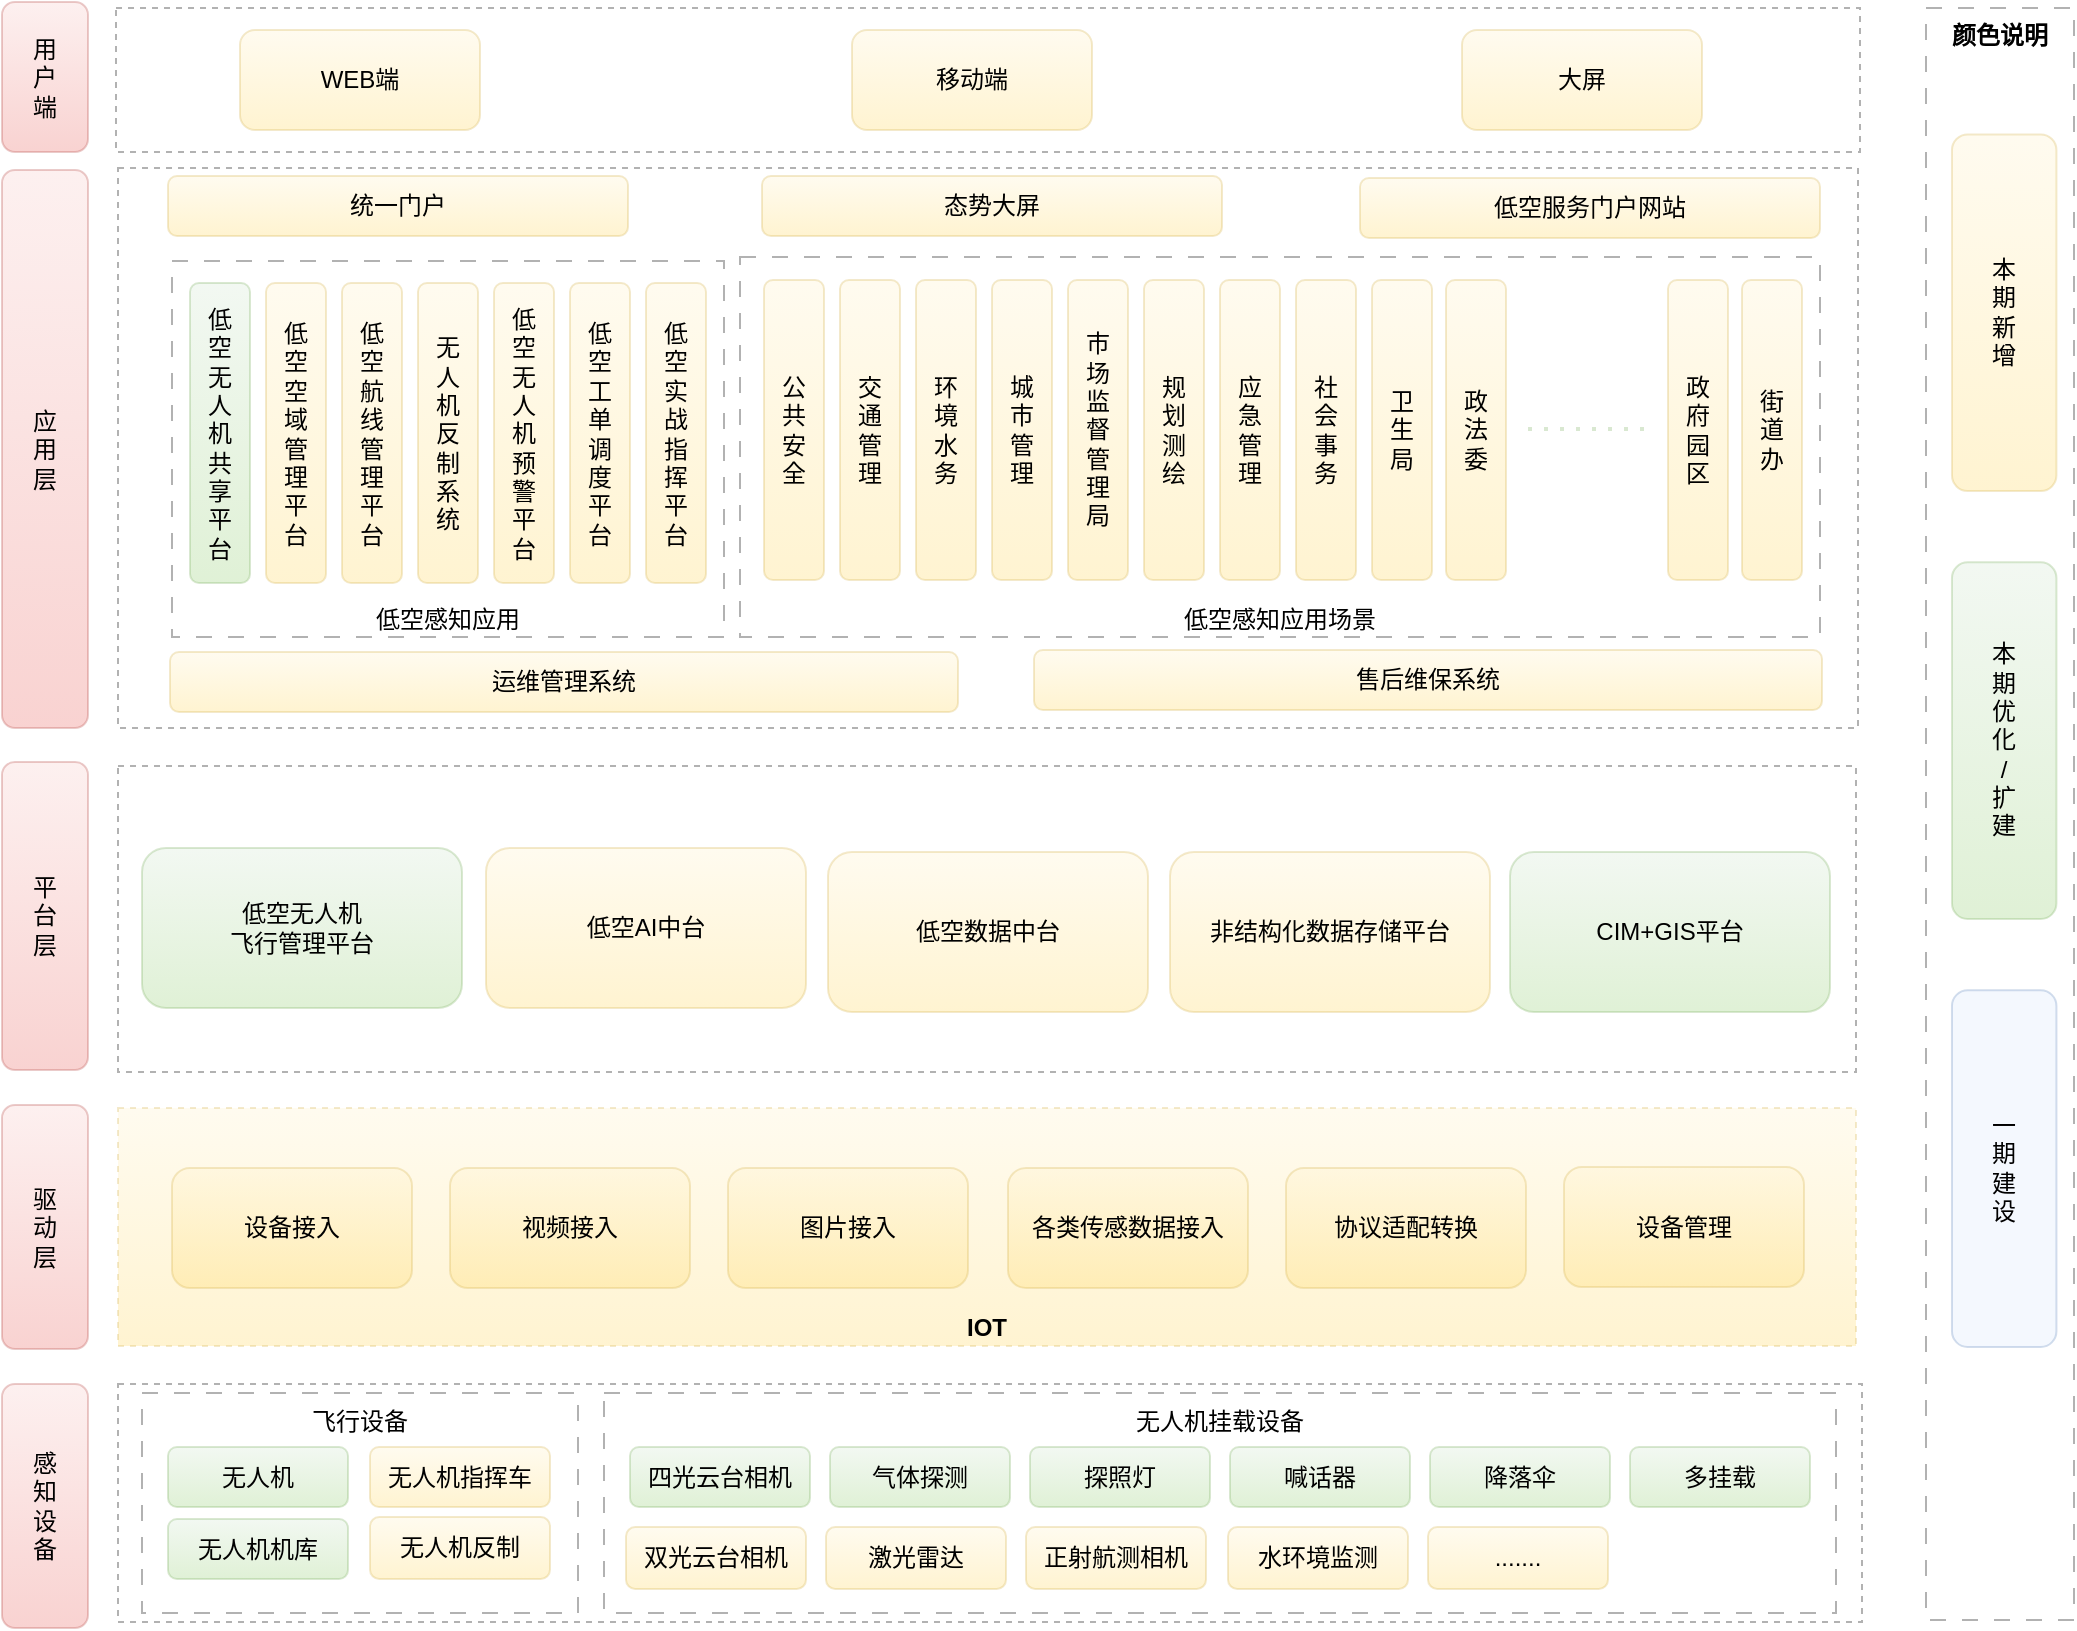 <mxfile version="21.5.0" type="github" pages="2">
  <diagram name="对内" id="qgnPjLoxKlH5nG3LD3r0">
    <mxGraphModel dx="1434" dy="1188" grid="0" gridSize="10" guides="1" tooltips="1" connect="1" arrows="1" fold="1" page="0" pageScale="1" pageWidth="1169" pageHeight="827" math="0" shadow="0">
      <root>
        <mxCell id="0" />
        <mxCell id="1" parent="0" />
        <mxCell id="6TijYfAXvn3jRtj2vqhA-1" value="" style="rounded=0;whiteSpace=wrap;html=1;verticalAlign=middle;opacity=30;glass=0;dashed=1;" parent="1" vertex="1">
          <mxGeometry x="255" y="149" width="869" height="153" as="geometry" />
        </mxCell>
        <mxCell id="6TijYfAXvn3jRtj2vqhA-2" value="感&lt;br&gt;知&lt;br&gt;设&lt;br&gt;备" style="rounded=1;whiteSpace=wrap;html=1;opacity=30;fillColor=#f8cecc;gradientColor=#ea6b66;strokeColor=#b85450;" parent="1" vertex="1">
          <mxGeometry x="197" y="458" width="43" height="122" as="geometry" />
        </mxCell>
        <mxCell id="6TijYfAXvn3jRtj2vqhA-3" value="" style="rounded=0;whiteSpace=wrap;html=1;glass=0;opacity=30;dashed=1;" parent="1" vertex="1">
          <mxGeometry x="255" y="458" width="872" height="119" as="geometry" />
        </mxCell>
        <mxCell id="6TijYfAXvn3jRtj2vqhA-4" value="驱&lt;br&gt;动&lt;br&gt;层" style="rounded=1;whiteSpace=wrap;html=1;opacity=30;fillColor=#f8cecc;gradientColor=#ea6b66;strokeColor=#b85450;" parent="1" vertex="1">
          <mxGeometry x="197" y="318.5" width="43" height="122" as="geometry" />
        </mxCell>
        <mxCell id="6TijYfAXvn3jRtj2vqhA-7" value="&lt;b&gt;IOT&lt;/b&gt;" style="rounded=0;whiteSpace=wrap;html=1;verticalAlign=bottom;opacity=30;glass=0;dashed=1;fillColor=#fff2cc;strokeColor=#d6b656;gradientColor=#ffd966;" parent="1" vertex="1">
          <mxGeometry x="255" y="320" width="869" height="119" as="geometry" />
        </mxCell>
        <mxCell id="6TijYfAXvn3jRtj2vqhA-8" value="平&lt;br&gt;台&lt;br&gt;层" style="rounded=1;whiteSpace=wrap;html=1;opacity=30;fillColor=#f8cecc;gradientColor=#ea6b66;strokeColor=#b85450;" parent="1" vertex="1">
          <mxGeometry x="197" y="147" width="43" height="154" as="geometry" />
        </mxCell>
        <mxCell id="6TijYfAXvn3jRtj2vqhA-9" value="设备接入" style="rounded=1;whiteSpace=wrap;html=1;opacity=30;fillColor=#fff2cc;gradientColor=#ffd966;strokeColor=#d6b656;" parent="1" vertex="1">
          <mxGeometry x="282" y="350" width="120" height="60" as="geometry" />
        </mxCell>
        <mxCell id="6TijYfAXvn3jRtj2vqhA-10" value="协议适配转换" style="rounded=1;whiteSpace=wrap;html=1;opacity=30;fillColor=#fff2cc;gradientColor=#ffd966;strokeColor=#d6b656;" parent="1" vertex="1">
          <mxGeometry x="839" y="350" width="120" height="60" as="geometry" />
        </mxCell>
        <mxCell id="6TijYfAXvn3jRtj2vqhA-11" value="视频接入" style="rounded=1;whiteSpace=wrap;html=1;opacity=30;fillColor=#fff2cc;gradientColor=#ffd966;strokeColor=#d6b656;" parent="1" vertex="1">
          <mxGeometry x="421" y="350" width="120" height="60" as="geometry" />
        </mxCell>
        <mxCell id="6TijYfAXvn3jRtj2vqhA-12" value="各类传感数据接入" style="rounded=1;whiteSpace=wrap;html=1;opacity=30;fillColor=#fff2cc;gradientColor=#ffd966;strokeColor=#d6b656;" parent="1" vertex="1">
          <mxGeometry x="700" y="350" width="120" height="60" as="geometry" />
        </mxCell>
        <mxCell id="6TijYfAXvn3jRtj2vqhA-13" value="图片接入" style="rounded=1;whiteSpace=wrap;html=1;opacity=30;fillColor=#fff2cc;gradientColor=#ffd966;strokeColor=#d6b656;" parent="1" vertex="1">
          <mxGeometry x="560" y="350" width="120" height="60" as="geometry" />
        </mxCell>
        <mxCell id="6TijYfAXvn3jRtj2vqhA-14" value="设备管理" style="rounded=1;whiteSpace=wrap;html=1;opacity=30;fillColor=#fff2cc;gradientColor=#ffd966;strokeColor=#d6b656;" parent="1" vertex="1">
          <mxGeometry x="978" y="349.5" width="120" height="60" as="geometry" />
        </mxCell>
        <mxCell id="6TijYfAXvn3jRtj2vqhA-15" value="非结构化数据存储平台" style="rounded=1;whiteSpace=wrap;html=1;opacity=30;fillColor=#fff2cc;gradientColor=#ffd966;strokeColor=#d6b656;" parent="1" vertex="1">
          <mxGeometry x="781" y="192" width="160" height="80" as="geometry" />
        </mxCell>
        <mxCell id="6TijYfAXvn3jRtj2vqhA-16" value="低空无人机&lt;br&gt;飞行管理平台" style="rounded=1;whiteSpace=wrap;html=1;opacity=30;fillColor=#d5e8d4;gradientColor=#97d077;strokeColor=#82b366;" parent="1" vertex="1">
          <mxGeometry x="267" y="190" width="160" height="80" as="geometry" />
        </mxCell>
        <mxCell id="6TijYfAXvn3jRtj2vqhA-17" value="应&lt;br&gt;用&lt;br&gt;层" style="rounded=1;whiteSpace=wrap;html=1;fillColor=#f8cecc;strokeColor=#b85450;opacity=30;gradientColor=#ea6b66;" parent="1" vertex="1">
          <mxGeometry x="197" y="-149" width="43" height="279" as="geometry" />
        </mxCell>
        <mxCell id="6TijYfAXvn3jRtj2vqhA-18" value="" style="rounded=0;whiteSpace=wrap;html=1;verticalAlign=middle;opacity=30;fillColor=default;strokeColor=default;glass=0;dashed=1;" parent="1" vertex="1">
          <mxGeometry x="255" y="-150" width="870" height="280" as="geometry" />
        </mxCell>
        <mxCell id="6TijYfAXvn3jRtj2vqhA-19" value="统一门户" style="rounded=1;whiteSpace=wrap;html=1;opacity=30;fillColor=#fff2cc;strokeColor=#d6b656;gradientColor=#ffd966;" parent="1" vertex="1">
          <mxGeometry x="280" y="-146" width="230" height="30" as="geometry" />
        </mxCell>
        <mxCell id="6TijYfAXvn3jRtj2vqhA-20" value="运维管理系统" style="rounded=1;whiteSpace=wrap;html=1;opacity=30;fillColor=#fff2cc;strokeColor=#d6b656;gradientColor=#ffd966;" parent="1" vertex="1">
          <mxGeometry x="281" y="92" width="394" height="30" as="geometry" />
        </mxCell>
        <mxCell id="6TijYfAXvn3jRtj2vqhA-25" value="低空AI中台" style="rounded=1;whiteSpace=wrap;html=1;opacity=30;fillColor=#fff2cc;gradientColor=#ffd966;strokeColor=#d6b656;" parent="1" vertex="1">
          <mxGeometry x="439" y="190" width="160" height="80" as="geometry" />
        </mxCell>
        <mxCell id="6TijYfAXvn3jRtj2vqhA-26" value="低空数据中台" style="rounded=1;whiteSpace=wrap;html=1;opacity=30;fillColor=#fff2cc;gradientColor=#ffd966;strokeColor=#d6b656;" parent="1" vertex="1">
          <mxGeometry x="610" y="192" width="160" height="80" as="geometry" />
        </mxCell>
        <mxCell id="6TijYfAXvn3jRtj2vqhA-27" value="CIM+GIS平台" style="rounded=1;whiteSpace=wrap;html=1;opacity=30;fillColor=#d5e8d4;gradientColor=#97d077;strokeColor=#82b366;" parent="1" vertex="1">
          <mxGeometry x="951" y="192" width="160" height="80" as="geometry" />
        </mxCell>
        <mxCell id="6TijYfAXvn3jRtj2vqhA-28" value="态势大屏" style="rounded=1;whiteSpace=wrap;html=1;opacity=30;fillColor=#fff2cc;strokeColor=#d6b656;gradientColor=#ffd966;" parent="1" vertex="1">
          <mxGeometry x="577" y="-146" width="230" height="30" as="geometry" />
        </mxCell>
        <mxCell id="6TijYfAXvn3jRtj2vqhA-29" value="用&lt;br&gt;户&lt;br&gt;端" style="rounded=1;whiteSpace=wrap;html=1;fillColor=#f8cecc;strokeColor=#b85450;opacity=30;gradientColor=#ea6b66;" parent="1" vertex="1">
          <mxGeometry x="197" y="-233" width="43" height="75" as="geometry" />
        </mxCell>
        <mxCell id="6TijYfAXvn3jRtj2vqhA-30" value="" style="rounded=0;whiteSpace=wrap;html=1;glass=0;opacity=30;fillColor=default;strokeColor=default;dashed=1;" parent="1" vertex="1">
          <mxGeometry x="254" y="-230" width="872" height="72" as="geometry" />
        </mxCell>
        <mxCell id="6TijYfAXvn3jRtj2vqhA-32" value="WEB端" style="rounded=1;whiteSpace=wrap;html=1;opacity=30;fillColor=#fff2cc;strokeColor=#d6b656;gradientColor=#ffd966;" parent="1" vertex="1">
          <mxGeometry x="316" y="-219" width="120" height="50" as="geometry" />
        </mxCell>
        <mxCell id="6TijYfAXvn3jRtj2vqhA-34" value="移动端" style="rounded=1;whiteSpace=wrap;html=1;opacity=30;fillColor=#fff2cc;strokeColor=#d6b656;gradientColor=#ffd966;" parent="1" vertex="1">
          <mxGeometry x="622" y="-219" width="120" height="50" as="geometry" />
        </mxCell>
        <mxCell id="6TijYfAXvn3jRtj2vqhA-35" value="大屏" style="rounded=1;whiteSpace=wrap;html=1;opacity=30;fillColor=#fff2cc;strokeColor=#d6b656;gradientColor=#ffd966;" parent="1" vertex="1">
          <mxGeometry x="927" y="-219" width="120" height="50" as="geometry" />
        </mxCell>
        <mxCell id="Pg3nfauNyvNF7lVv-B0n-32" value="" style="group" parent="1" vertex="1" connectable="0">
          <mxGeometry x="282" y="-103.5" width="276" height="188" as="geometry" />
        </mxCell>
        <mxCell id="6TijYfAXvn3jRtj2vqhA-31" value="低空感知应用" style="rounded=0;whiteSpace=wrap;html=1;opacity=30;verticalAlign=bottom;dashed=1;dashPattern=8 8;" parent="Pg3nfauNyvNF7lVv-B0n-32" vertex="1">
          <mxGeometry width="276" height="188" as="geometry" />
        </mxCell>
        <mxCell id="6TijYfAXvn3jRtj2vqhA-22" value="低&lt;br&gt;空&lt;br&gt;空&lt;br&gt;域&lt;br&gt;管&lt;br&gt;理&lt;br&gt;平&lt;br&gt;台" style="rounded=1;whiteSpace=wrap;html=1;opacity=30;fillColor=#fff2cc;strokeColor=#d6b656;gradientColor=#ffd966;" parent="Pg3nfauNyvNF7lVv-B0n-32" vertex="1">
          <mxGeometry x="47" y="11" width="30" height="150" as="geometry" />
        </mxCell>
        <mxCell id="6TijYfAXvn3jRtj2vqhA-23" value="低&lt;br&gt;空&lt;br&gt;航&lt;br&gt;线&lt;br&gt;管&lt;br&gt;理&lt;br&gt;平&lt;br&gt;台" style="rounded=1;whiteSpace=wrap;html=1;opacity=30;fillColor=#fff2cc;strokeColor=#d6b656;gradientColor=#ffd966;" parent="Pg3nfauNyvNF7lVv-B0n-32" vertex="1">
          <mxGeometry x="85" y="11" width="30" height="150" as="geometry" />
        </mxCell>
        <mxCell id="6TijYfAXvn3jRtj2vqhA-24" value="无&lt;br&gt;人&lt;br&gt;机&lt;br&gt;反&lt;br&gt;制&lt;br&gt;系&lt;br&gt;统" style="rounded=1;whiteSpace=wrap;html=1;opacity=30;fillColor=#fff2cc;strokeColor=#d6b656;gradientColor=#ffd966;" parent="Pg3nfauNyvNF7lVv-B0n-32" vertex="1">
          <mxGeometry x="123" y="11" width="30" height="150" as="geometry" />
        </mxCell>
        <mxCell id="6TijYfAXvn3jRtj2vqhA-36" value="低&lt;br style=&quot;border-color: var(--border-color);&quot;&gt;空&lt;br&gt;无&lt;br&gt;人&lt;br&gt;机&lt;br&gt;预&lt;br&gt;警&lt;br&gt;平&lt;br&gt;台" style="rounded=1;whiteSpace=wrap;html=1;opacity=30;fillColor=#fff2cc;strokeColor=#d6b656;gradientColor=#ffd966;" parent="Pg3nfauNyvNF7lVv-B0n-32" vertex="1">
          <mxGeometry x="161" y="11" width="30" height="150" as="geometry" />
        </mxCell>
        <mxCell id="6TijYfAXvn3jRtj2vqhA-38" value="低&lt;br&gt;空&lt;br&gt;无&lt;br&gt;人&lt;br&gt;机&lt;br&gt;共&lt;br&gt;享&lt;br&gt;平&lt;br&gt;台" style="rounded=1;whiteSpace=wrap;html=1;opacity=30;fillColor=#d5e8d4;strokeColor=#82b366;gradientColor=#97d077;" parent="Pg3nfauNyvNF7lVv-B0n-32" vertex="1">
          <mxGeometry x="9" y="11" width="30" height="150" as="geometry" />
        </mxCell>
        <mxCell id="Pg3nfauNyvNF7lVv-B0n-30" value="低&lt;br&gt;空&lt;br&gt;工&lt;br&gt;单&lt;br&gt;调&lt;br&gt;度&lt;br&gt;平&lt;br&gt;台" style="rounded=1;whiteSpace=wrap;html=1;opacity=30;fillColor=#fff2cc;strokeColor=#d6b656;gradientColor=#ffd966;" parent="Pg3nfauNyvNF7lVv-B0n-32" vertex="1">
          <mxGeometry x="199" y="11" width="30" height="150" as="geometry" />
        </mxCell>
        <mxCell id="Pg3nfauNyvNF7lVv-B0n-31" value="低&lt;br&gt;空&lt;br&gt;实&lt;br&gt;战&lt;br&gt;指&lt;br&gt;挥&lt;br&gt;平&lt;br&gt;台" style="rounded=1;whiteSpace=wrap;html=1;opacity=30;fillColor=#fff2cc;strokeColor=#d6b656;gradientColor=#ffd966;" parent="Pg3nfauNyvNF7lVv-B0n-32" vertex="1">
          <mxGeometry x="237" y="11" width="30" height="150" as="geometry" />
        </mxCell>
        <mxCell id="Pg3nfauNyvNF7lVv-B0n-50" value="" style="group" parent="1" vertex="1" connectable="0">
          <mxGeometry x="566" y="-105.5" width="540" height="190" as="geometry" />
        </mxCell>
        <mxCell id="6TijYfAXvn3jRtj2vqhA-37" value="低空感知应用场景" style="rounded=0;whiteSpace=wrap;html=1;opacity=30;verticalAlign=bottom;dashed=1;dashPattern=8 8;" parent="Pg3nfauNyvNF7lVv-B0n-50" vertex="1">
          <mxGeometry width="540" height="190" as="geometry" />
        </mxCell>
        <mxCell id="6TijYfAXvn3jRtj2vqhA-39" value="交&lt;br&gt;通&lt;br&gt;管&lt;br&gt;理" style="rounded=1;whiteSpace=wrap;html=1;opacity=30;fillColor=#fff2cc;strokeColor=#d6b656;gradientColor=#ffd966;" parent="Pg3nfauNyvNF7lVv-B0n-50" vertex="1">
          <mxGeometry x="50" y="11.5" width="30" height="150" as="geometry" />
        </mxCell>
        <mxCell id="6TijYfAXvn3jRtj2vqhA-40" value="环&lt;br&gt;境&lt;br&gt;水&lt;br&gt;务" style="rounded=1;whiteSpace=wrap;html=1;opacity=30;fillColor=#fff2cc;strokeColor=#d6b656;gradientColor=#ffd966;" parent="Pg3nfauNyvNF7lVv-B0n-50" vertex="1">
          <mxGeometry x="88" y="11.5" width="30" height="150" as="geometry" />
        </mxCell>
        <mxCell id="6TijYfAXvn3jRtj2vqhA-41" value="城&lt;br&gt;市&lt;br&gt;管&lt;br&gt;理" style="rounded=1;whiteSpace=wrap;html=1;opacity=30;fillColor=#fff2cc;strokeColor=#d6b656;gradientColor=#ffd966;" parent="Pg3nfauNyvNF7lVv-B0n-50" vertex="1">
          <mxGeometry x="126" y="11.5" width="30" height="150" as="geometry" />
        </mxCell>
        <mxCell id="6TijYfAXvn3jRtj2vqhA-42" value="市&lt;br&gt;场&lt;br&gt;监&lt;br&gt;督&lt;br&gt;管&lt;br&gt;理&lt;br&gt;局" style="rounded=1;whiteSpace=wrap;html=1;opacity=30;fillColor=#fff2cc;strokeColor=#d6b656;gradientColor=#ffd966;" parent="Pg3nfauNyvNF7lVv-B0n-50" vertex="1">
          <mxGeometry x="164" y="11.5" width="30" height="150" as="geometry" />
        </mxCell>
        <mxCell id="6TijYfAXvn3jRtj2vqhA-43" value="公&lt;br&gt;共&lt;br&gt;安&lt;br&gt;全" style="rounded=1;whiteSpace=wrap;html=1;opacity=30;fillColor=#fff2cc;strokeColor=#d6b656;gradientColor=#ffd966;" parent="Pg3nfauNyvNF7lVv-B0n-50" vertex="1">
          <mxGeometry x="12" y="11.5" width="30" height="150" as="geometry" />
        </mxCell>
        <mxCell id="6TijYfAXvn3jRtj2vqhA-44" value="应&lt;br&gt;急&lt;br&gt;管&lt;br&gt;理" style="rounded=1;whiteSpace=wrap;html=1;opacity=30;fillColor=#fff2cc;strokeColor=#d6b656;gradientColor=#ffd966;" parent="Pg3nfauNyvNF7lVv-B0n-50" vertex="1">
          <mxGeometry x="240" y="11.5" width="30" height="150" as="geometry" />
        </mxCell>
        <mxCell id="6TijYfAXvn3jRtj2vqhA-45" value="社&lt;br&gt;会&lt;br&gt;事&lt;br&gt;务" style="rounded=1;whiteSpace=wrap;html=1;opacity=30;fillColor=#fff2cc;strokeColor=#d6b656;gradientColor=#ffd966;" parent="Pg3nfauNyvNF7lVv-B0n-50" vertex="1">
          <mxGeometry x="278" y="11.5" width="30" height="150" as="geometry" />
        </mxCell>
        <mxCell id="6TijYfAXvn3jRtj2vqhA-46" value="卫&lt;br&gt;生&lt;br&gt;局" style="rounded=1;whiteSpace=wrap;html=1;opacity=30;fillColor=#fff2cc;strokeColor=#d6b656;gradientColor=#ffd966;" parent="Pg3nfauNyvNF7lVv-B0n-50" vertex="1">
          <mxGeometry x="316" y="11.5" width="30" height="150" as="geometry" />
        </mxCell>
        <mxCell id="6TijYfAXvn3jRtj2vqhA-47" value="政&lt;br&gt;府&lt;br&gt;园&lt;br&gt;区" style="rounded=1;whiteSpace=wrap;html=1;opacity=30;fillColor=#fff2cc;strokeColor=#d6b656;gradientColor=#ffd966;" parent="Pg3nfauNyvNF7lVv-B0n-50" vertex="1">
          <mxGeometry x="464" y="11.5" width="30" height="150" as="geometry" />
        </mxCell>
        <mxCell id="6TijYfAXvn3jRtj2vqhA-48" value="规&lt;br&gt;划&lt;br&gt;测&lt;br&gt;绘" style="rounded=1;whiteSpace=wrap;html=1;opacity=30;fillColor=#fff2cc;strokeColor=#d6b656;gradientColor=#ffd966;" parent="Pg3nfauNyvNF7lVv-B0n-50" vertex="1">
          <mxGeometry x="202" y="11.5" width="30" height="150" as="geometry" />
        </mxCell>
        <mxCell id="6TijYfAXvn3jRtj2vqhA-49" value="街&lt;br&gt;道&lt;br&gt;办" style="rounded=1;whiteSpace=wrap;html=1;opacity=30;fillColor=#fff2cc;strokeColor=#d6b656;gradientColor=#ffd966;" parent="Pg3nfauNyvNF7lVv-B0n-50" vertex="1">
          <mxGeometry x="501" y="11.5" width="30" height="150" as="geometry" />
        </mxCell>
        <mxCell id="6TijYfAXvn3jRtj2vqhA-50" value="" style="endArrow=none;dashed=1;html=1;dashPattern=1 3;strokeWidth=2;rounded=1;fillColor=#d5e8d4;strokeColor=#82b366;fontSize=12;opacity=30;gradientColor=#97d077;" parent="Pg3nfauNyvNF7lVv-B0n-50" edge="1">
          <mxGeometry width="50" height="50" relative="1" as="geometry">
            <mxPoint x="394" y="86" as="sourcePoint" />
            <mxPoint x="453" y="86" as="targetPoint" />
          </mxGeometry>
        </mxCell>
        <mxCell id="Pg3nfauNyvNF7lVv-B0n-33" value="政&lt;br&gt;法&lt;br&gt;委" style="rounded=1;whiteSpace=wrap;html=1;opacity=30;fillColor=#fff2cc;strokeColor=#d6b656;gradientColor=#ffd966;" parent="Pg3nfauNyvNF7lVv-B0n-50" vertex="1">
          <mxGeometry x="353" y="11.5" width="30" height="150" as="geometry" />
        </mxCell>
        <mxCell id="Pg3nfauNyvNF7lVv-B0n-6" value="飞行设备" style="rounded=0;whiteSpace=wrap;html=1;opacity=30;verticalAlign=top;dashed=1;dashPattern=8 8;" parent="1" vertex="1">
          <mxGeometry x="267" y="462.5" width="218" height="110" as="geometry" />
        </mxCell>
        <mxCell id="Pg3nfauNyvNF7lVv-B0n-7" value="无人机" style="rounded=1;whiteSpace=wrap;html=1;opacity=30;fillColor=#d5e8d4;strokeColor=#82b366;gradientColor=#97d077;" parent="1" vertex="1">
          <mxGeometry x="280" y="489.5" width="90" height="30" as="geometry" />
        </mxCell>
        <mxCell id="Pg3nfauNyvNF7lVv-B0n-8" value="无人机机库" style="rounded=1;whiteSpace=wrap;html=1;opacity=30;fillColor=#d5e8d4;strokeColor=#82b366;gradientColor=#97d077;" parent="1" vertex="1">
          <mxGeometry x="280" y="525.5" width="90" height="30" as="geometry" />
        </mxCell>
        <mxCell id="Pg3nfauNyvNF7lVv-B0n-9" value="无人机指挥车" style="rounded=1;whiteSpace=wrap;html=1;opacity=30;fillColor=#fff2cc;strokeColor=#d6b656;gradientColor=#ffd966;" parent="1" vertex="1">
          <mxGeometry x="381" y="489.5" width="90" height="30" as="geometry" />
        </mxCell>
        <mxCell id="Pg3nfauNyvNF7lVv-B0n-10" value="无人机反制" style="rounded=1;whiteSpace=wrap;html=1;opacity=30;fillColor=#fff2cc;strokeColor=#d6b656;gradientColor=#ffd966;" parent="1" vertex="1">
          <mxGeometry x="381" y="524.5" width="90" height="31" as="geometry" />
        </mxCell>
        <mxCell id="Pg3nfauNyvNF7lVv-B0n-11" value="无人机挂载设备" style="rounded=0;whiteSpace=wrap;html=1;opacity=30;verticalAlign=top;dashed=1;dashPattern=8 8;" parent="1" vertex="1">
          <mxGeometry x="498" y="462.5" width="616" height="110" as="geometry" />
        </mxCell>
        <mxCell id="Pg3nfauNyvNF7lVv-B0n-12" value="四光云台相机" style="rounded=1;whiteSpace=wrap;html=1;opacity=30;fillColor=#d5e8d4;strokeColor=#82b366;gradientColor=#97d077;" parent="1" vertex="1">
          <mxGeometry x="511" y="489.5" width="90" height="30" as="geometry" />
        </mxCell>
        <mxCell id="Pg3nfauNyvNF7lVv-B0n-13" value="气体探测" style="rounded=1;whiteSpace=wrap;html=1;opacity=30;fillColor=#d5e8d4;strokeColor=#82b366;gradientColor=#97d077;" parent="1" vertex="1">
          <mxGeometry x="611" y="489.5" width="90" height="30" as="geometry" />
        </mxCell>
        <mxCell id="Pg3nfauNyvNF7lVv-B0n-17" value="探照灯" style="rounded=1;whiteSpace=wrap;html=1;opacity=30;fillColor=#d5e8d4;strokeColor=#82b366;gradientColor=#97d077;" parent="1" vertex="1">
          <mxGeometry x="711" y="489.5" width="90" height="30" as="geometry" />
        </mxCell>
        <mxCell id="Pg3nfauNyvNF7lVv-B0n-18" value="喊话器" style="rounded=1;whiteSpace=wrap;html=1;opacity=30;fillColor=#d5e8d4;strokeColor=#82b366;gradientColor=#97d077;" parent="1" vertex="1">
          <mxGeometry x="811" y="489.5" width="90" height="30" as="geometry" />
        </mxCell>
        <mxCell id="Pg3nfauNyvNF7lVv-B0n-19" value="降落伞" style="rounded=1;whiteSpace=wrap;html=1;opacity=30;fillColor=#d5e8d4;strokeColor=#82b366;gradientColor=#97d077;" parent="1" vertex="1">
          <mxGeometry x="911" y="489.5" width="90" height="30" as="geometry" />
        </mxCell>
        <mxCell id="Pg3nfauNyvNF7lVv-B0n-20" value="多挂载" style="rounded=1;whiteSpace=wrap;html=1;opacity=30;fillColor=#d5e8d4;strokeColor=#82b366;gradientColor=#97d077;" parent="1" vertex="1">
          <mxGeometry x="1011" y="489.5" width="90" height="30" as="geometry" />
        </mxCell>
        <mxCell id="Pg3nfauNyvNF7lVv-B0n-21" value="双光云台相机" style="rounded=1;whiteSpace=wrap;html=1;opacity=30;fillColor=#fff2cc;strokeColor=#d6b656;gradientColor=#ffd966;" parent="1" vertex="1">
          <mxGeometry x="509" y="529.5" width="90" height="31" as="geometry" />
        </mxCell>
        <mxCell id="Pg3nfauNyvNF7lVv-B0n-22" value="激光雷达" style="rounded=1;whiteSpace=wrap;html=1;opacity=30;fillColor=#fff2cc;strokeColor=#d6b656;gradientColor=#ffd966;" parent="1" vertex="1">
          <mxGeometry x="609" y="529.5" width="90" height="31" as="geometry" />
        </mxCell>
        <mxCell id="Pg3nfauNyvNF7lVv-B0n-24" value="正射航测相机" style="rounded=1;whiteSpace=wrap;html=1;opacity=30;fillColor=#fff2cc;strokeColor=#d6b656;gradientColor=#ffd966;" parent="1" vertex="1">
          <mxGeometry x="709" y="529.5" width="90" height="31" as="geometry" />
        </mxCell>
        <mxCell id="Pg3nfauNyvNF7lVv-B0n-25" value="水环境监测" style="rounded=1;whiteSpace=wrap;html=1;opacity=30;fillColor=#fff2cc;strokeColor=#d6b656;gradientColor=#ffd966;" parent="1" vertex="1">
          <mxGeometry x="810" y="529.5" width="90" height="31" as="geometry" />
        </mxCell>
        <mxCell id="Pg3nfauNyvNF7lVv-B0n-26" value="......." style="rounded=1;whiteSpace=wrap;html=1;opacity=30;fillColor=#fff2cc;strokeColor=#d6b656;gradientColor=#ffd966;" parent="1" vertex="1">
          <mxGeometry x="910" y="529.5" width="90" height="31" as="geometry" />
        </mxCell>
        <mxCell id="Pg3nfauNyvNF7lVv-B0n-51" value="颜色说明" style="rounded=0;whiteSpace=wrap;html=1;dashed=1;dashPattern=8 8;opacity=30;verticalAlign=top;movable=1;resizable=1;rotatable=1;deletable=1;editable=1;locked=0;connectable=1;gradientColor=none;fontStyle=1" parent="1" vertex="1">
          <mxGeometry x="1159" y="-230" width="74.0" height="806" as="geometry" />
        </mxCell>
        <mxCell id="Pg3nfauNyvNF7lVv-B0n-1" value="本&lt;br&gt;期&lt;br&gt;新&lt;br&gt;增" style="rounded=1;whiteSpace=wrap;html=1;opacity=30;fillColor=#fff2cc;strokeColor=#d6b656;gradientColor=#ffd966;container=0;" parent="1" vertex="1">
          <mxGeometry x="1171.984" y="-166.805" width="52.235" height="178.319" as="geometry" />
        </mxCell>
        <mxCell id="Pg3nfauNyvNF7lVv-B0n-3" value="一&lt;br&gt;期&lt;br&gt;建&lt;br&gt;设" style="rounded=1;whiteSpace=wrap;html=1;opacity=30;fillColor=#dae8fc;strokeColor=#6c8ebf;" parent="1" vertex="1">
          <mxGeometry x="1171.984" y="261.159" width="52.235" height="178.319" as="geometry" />
        </mxCell>
        <mxCell id="Pg3nfauNyvNF7lVv-B0n-5" value="本&lt;br&gt;期&lt;br&gt;优&lt;br&gt;化&lt;br&gt;/&lt;br&gt;扩&lt;br&gt;建" style="rounded=1;whiteSpace=wrap;html=1;opacity=30;fillColor=#d5e8d4;strokeColor=#82b366;gradientColor=#97d077;" parent="1" vertex="1">
          <mxGeometry x="1171.984" y="47.177" width="52.235" height="178.319" as="geometry" />
        </mxCell>
        <mxCell id="FMSlj5QjOEeANjuQov4L-9" value="售后维保系统" style="rounded=1;whiteSpace=wrap;html=1;opacity=30;fillColor=#fff2cc;strokeColor=#d6b656;gradientColor=#ffd966;" parent="1" vertex="1">
          <mxGeometry x="713" y="91" width="394" height="30" as="geometry" />
        </mxCell>
        <mxCell id="FMSlj5QjOEeANjuQov4L-10" value="低空服务门户网站" style="rounded=1;whiteSpace=wrap;html=1;opacity=30;fillColor=#fff2cc;strokeColor=#d6b656;gradientColor=#ffd966;" parent="1" vertex="1">
          <mxGeometry x="876" y="-145" width="230" height="30" as="geometry" />
        </mxCell>
      </root>
    </mxGraphModel>
  </diagram>
  <diagram id="rGdtCvx8TSAjL7rWskbk" name="对外">
    <mxGraphModel dx="1834" dy="1222" grid="0" gridSize="10" guides="1" tooltips="1" connect="1" arrows="1" fold="1" page="0" pageScale="1" pageWidth="827" pageHeight="1169" math="0" shadow="0">
      <root>
        <mxCell id="0" />
        <mxCell id="1" parent="0" />
        <mxCell id="g3BLJ_HQt4Q9HQXXysAs-1" value="" style="rounded=0;whiteSpace=wrap;html=1;verticalAlign=middle;opacity=30;glass=0;dashed=1;" vertex="1" parent="1">
          <mxGeometry x="-52" y="288" width="691" height="153" as="geometry" />
        </mxCell>
        <mxCell id="g3BLJ_HQt4Q9HQXXysAs-77" value="低空业务中台" style="rounded=0;whiteSpace=wrap;html=1;opacity=30;fillColor=#fff2cc;gradientColor=#ffd966;strokeColor=#d6b656;verticalAlign=bottom;" vertex="1" parent="1">
          <mxGeometry x="308" y="291" width="319" height="144" as="geometry" />
        </mxCell>
        <mxCell id="g3BLJ_HQt4Q9HQXXysAs-75" value="通用能力" style="rounded=0;whiteSpace=wrap;html=1;verticalAlign=bottom;opacity=30;glass=0;dashed=1;" vertex="1" parent="1">
          <mxGeometry x="641.5" y="288" width="179.5" height="153" as="geometry" />
        </mxCell>
        <mxCell id="g3BLJ_HQt4Q9HQXXysAs-2" value="感&lt;br&gt;知&lt;br&gt;设&lt;br&gt;备" style="rounded=1;whiteSpace=wrap;html=1;opacity=30;fillColor=#f8cecc;gradientColor=#ea6b66;strokeColor=#b85450;" vertex="1" parent="1">
          <mxGeometry x="-110" y="597" width="43" height="122" as="geometry" />
        </mxCell>
        <mxCell id="g3BLJ_HQt4Q9HQXXysAs-3" value="" style="rounded=0;whiteSpace=wrap;html=1;glass=0;opacity=30;dashed=1;" vertex="1" parent="1">
          <mxGeometry x="-52" y="597" width="872" height="119" as="geometry" />
        </mxCell>
        <mxCell id="g3BLJ_HQt4Q9HQXXysAs-4" value="驱&lt;br&gt;动&lt;br&gt;层" style="rounded=1;whiteSpace=wrap;html=1;opacity=30;fillColor=#f8cecc;gradientColor=#ea6b66;strokeColor=#b85450;" vertex="1" parent="1">
          <mxGeometry x="-110" y="457.5" width="43" height="122" as="geometry" />
        </mxCell>
        <mxCell id="g3BLJ_HQt4Q9HQXXysAs-5" value="&lt;b&gt;IOT&lt;/b&gt;" style="rounded=0;whiteSpace=wrap;html=1;verticalAlign=bottom;opacity=30;glass=0;dashed=1;fillColor=#fff2cc;strokeColor=#d6b656;gradientColor=#ffd966;" vertex="1" parent="1">
          <mxGeometry x="-52" y="459" width="869" height="119" as="geometry" />
        </mxCell>
        <mxCell id="g3BLJ_HQt4Q9HQXXysAs-6" value="平&lt;br&gt;台&lt;br&gt;层" style="rounded=1;whiteSpace=wrap;html=1;opacity=30;fillColor=#f8cecc;gradientColor=#ea6b66;strokeColor=#b85450;" vertex="1" parent="1">
          <mxGeometry x="-110" y="286" width="43" height="154" as="geometry" />
        </mxCell>
        <mxCell id="g3BLJ_HQt4Q9HQXXysAs-7" value="设备接入" style="rounded=1;whiteSpace=wrap;html=1;opacity=30;fillColor=#fff2cc;gradientColor=#ffd966;strokeColor=#d6b656;" vertex="1" parent="1">
          <mxGeometry x="-25" y="489" width="120" height="60" as="geometry" />
        </mxCell>
        <mxCell id="g3BLJ_HQt4Q9HQXXysAs-8" value="协议适配转换" style="rounded=1;whiteSpace=wrap;html=1;opacity=30;fillColor=#fff2cc;gradientColor=#ffd966;strokeColor=#d6b656;" vertex="1" parent="1">
          <mxGeometry x="532" y="489" width="120" height="60" as="geometry" />
        </mxCell>
        <mxCell id="g3BLJ_HQt4Q9HQXXysAs-9" value="视频接入" style="rounded=1;whiteSpace=wrap;html=1;opacity=30;fillColor=#fff2cc;gradientColor=#ffd966;strokeColor=#d6b656;" vertex="1" parent="1">
          <mxGeometry x="114" y="489" width="120" height="60" as="geometry" />
        </mxCell>
        <mxCell id="g3BLJ_HQt4Q9HQXXysAs-10" value="各类传感数据接入" style="rounded=1;whiteSpace=wrap;html=1;opacity=30;fillColor=#fff2cc;gradientColor=#ffd966;strokeColor=#d6b656;" vertex="1" parent="1">
          <mxGeometry x="393" y="489" width="120" height="60" as="geometry" />
        </mxCell>
        <mxCell id="g3BLJ_HQt4Q9HQXXysAs-11" value="图片接入" style="rounded=1;whiteSpace=wrap;html=1;opacity=30;fillColor=#fff2cc;gradientColor=#ffd966;strokeColor=#d6b656;" vertex="1" parent="1">
          <mxGeometry x="253" y="489" width="120" height="60" as="geometry" />
        </mxCell>
        <mxCell id="g3BLJ_HQt4Q9HQXXysAs-12" value="设备管理" style="rounded=1;whiteSpace=wrap;html=1;opacity=30;fillColor=#fff2cc;gradientColor=#ffd966;strokeColor=#d6b656;" vertex="1" parent="1">
          <mxGeometry x="671" y="488.5" width="120" height="60" as="geometry" />
        </mxCell>
        <mxCell id="g3BLJ_HQt4Q9HQXXysAs-14" value="无人机飞行管理平台" style="rounded=0;whiteSpace=wrap;html=1;opacity=30;fillColor=#d5e8d4;gradientColor=#97d077;strokeColor=#82b366;" vertex="1" parent="1">
          <mxGeometry x="325" y="302" width="160" height="47" as="geometry" />
        </mxCell>
        <mxCell id="g3BLJ_HQt4Q9HQXXysAs-15" value="应&lt;br&gt;用&lt;br&gt;层" style="rounded=1;whiteSpace=wrap;html=1;fillColor=#f8cecc;strokeColor=#b85450;opacity=30;gradientColor=#ea6b66;" vertex="1" parent="1">
          <mxGeometry x="-110" y="-10" width="43" height="279" as="geometry" />
        </mxCell>
        <mxCell id="g3BLJ_HQt4Q9HQXXysAs-16" value="" style="rounded=0;whiteSpace=wrap;html=1;verticalAlign=middle;opacity=30;fillColor=default;strokeColor=default;glass=0;dashed=1;" vertex="1" parent="1">
          <mxGeometry x="-52" y="-11" width="870" height="280" as="geometry" />
        </mxCell>
        <mxCell id="g3BLJ_HQt4Q9HQXXysAs-17" value="统一门户" style="rounded=1;whiteSpace=wrap;html=1;opacity=30;fillColor=#fff2cc;strokeColor=#d6b656;gradientColor=#ffd966;" vertex="1" parent="1">
          <mxGeometry x="-27" y="-7" width="230" height="30" as="geometry" />
        </mxCell>
        <mxCell id="g3BLJ_HQt4Q9HQXXysAs-18" value="运维管理系统" style="rounded=1;whiteSpace=wrap;html=1;opacity=30;fillColor=#fff2cc;strokeColor=#d6b656;gradientColor=#ffd966;" vertex="1" parent="1">
          <mxGeometry x="-26" y="231" width="394" height="30" as="geometry" />
        </mxCell>
        <mxCell id="g3BLJ_HQt4Q9HQXXysAs-19" value="低空AI中台" style="rounded=0;whiteSpace=wrap;html=1;opacity=30;fillColor=#fff2cc;gradientColor=#ffd966;strokeColor=#d6b656;verticalAlign=bottom;" vertex="1" parent="1">
          <mxGeometry x="-48" y="291" width="170" height="148" as="geometry" />
        </mxCell>
        <mxCell id="g3BLJ_HQt4Q9HQXXysAs-20" value="低空数据中台" style="rounded=0;whiteSpace=wrap;html=1;opacity=30;fillColor=#fff2cc;gradientColor=#ffd966;strokeColor=#d6b656;verticalAlign=bottom;" vertex="1" parent="1">
          <mxGeometry x="130" y="291" width="170" height="148" as="geometry" />
        </mxCell>
        <mxCell id="g3BLJ_HQt4Q9HQXXysAs-21" value="CIM平台" style="rounded=0;whiteSpace=wrap;html=1;opacity=30;fillColor=#d5e8d4;gradientColor=#97d077;strokeColor=#82b366;" vertex="1" parent="1">
          <mxGeometry x="651" y="302" width="160" height="47" as="geometry" />
        </mxCell>
        <mxCell id="g3BLJ_HQt4Q9HQXXysAs-22" value="态势大屏" style="rounded=1;whiteSpace=wrap;html=1;opacity=30;fillColor=#fff2cc;strokeColor=#d6b656;gradientColor=#ffd966;" vertex="1" parent="1">
          <mxGeometry x="270" y="-7" width="230" height="30" as="geometry" />
        </mxCell>
        <mxCell id="g3BLJ_HQt4Q9HQXXysAs-23" value="用&lt;br&gt;户&lt;br&gt;端" style="rounded=1;whiteSpace=wrap;html=1;fillColor=#f8cecc;strokeColor=#b85450;opacity=30;gradientColor=#ea6b66;" vertex="1" parent="1">
          <mxGeometry x="-110" y="-94" width="43" height="75" as="geometry" />
        </mxCell>
        <mxCell id="g3BLJ_HQt4Q9HQXXysAs-24" value="" style="rounded=0;whiteSpace=wrap;html=1;glass=0;opacity=30;fillColor=default;strokeColor=default;dashed=1;" vertex="1" parent="1">
          <mxGeometry x="-53" y="-91" width="872" height="72" as="geometry" />
        </mxCell>
        <mxCell id="g3BLJ_HQt4Q9HQXXysAs-25" value="WEB端" style="rounded=1;whiteSpace=wrap;html=1;opacity=30;fillColor=#fff2cc;strokeColor=#d6b656;gradientColor=#ffd966;" vertex="1" parent="1">
          <mxGeometry x="9" y="-80" width="120" height="50" as="geometry" />
        </mxCell>
        <mxCell id="g3BLJ_HQt4Q9HQXXysAs-26" value="移动端" style="rounded=1;whiteSpace=wrap;html=1;opacity=30;fillColor=#fff2cc;strokeColor=#d6b656;gradientColor=#ffd966;" vertex="1" parent="1">
          <mxGeometry x="315" y="-80" width="120" height="50" as="geometry" />
        </mxCell>
        <mxCell id="g3BLJ_HQt4Q9HQXXysAs-27" value="大屏" style="rounded=1;whiteSpace=wrap;html=1;opacity=30;fillColor=#fff2cc;strokeColor=#d6b656;gradientColor=#ffd966;" vertex="1" parent="1">
          <mxGeometry x="620" y="-80" width="120" height="50" as="geometry" />
        </mxCell>
        <mxCell id="g3BLJ_HQt4Q9HQXXysAs-28" value="" style="group" vertex="1" connectable="0" parent="1">
          <mxGeometry x="-25" y="35.5" width="276" height="188" as="geometry" />
        </mxCell>
        <mxCell id="g3BLJ_HQt4Q9HQXXysAs-29" value="低空感知应用" style="rounded=0;whiteSpace=wrap;html=1;opacity=30;verticalAlign=bottom;dashed=1;dashPattern=8 8;" vertex="1" parent="g3BLJ_HQt4Q9HQXXysAs-28">
          <mxGeometry width="276" height="188" as="geometry" />
        </mxCell>
        <mxCell id="g3BLJ_HQt4Q9HQXXysAs-30" value="低&lt;br&gt;空&lt;br&gt;空&lt;br&gt;域&lt;br&gt;管&lt;br&gt;理&lt;br&gt;平&lt;br&gt;台" style="rounded=1;whiteSpace=wrap;html=1;opacity=30;fillColor=#fff2cc;strokeColor=#d6b656;gradientColor=#ffd966;" vertex="1" parent="g3BLJ_HQt4Q9HQXXysAs-28">
          <mxGeometry x="47" y="11" width="30" height="150" as="geometry" />
        </mxCell>
        <mxCell id="g3BLJ_HQt4Q9HQXXysAs-31" value="低&lt;br&gt;空&lt;br&gt;航&lt;br&gt;线&lt;br&gt;管&lt;br&gt;理&lt;br&gt;平&lt;br&gt;台" style="rounded=1;whiteSpace=wrap;html=1;opacity=30;fillColor=#fff2cc;strokeColor=#d6b656;gradientColor=#ffd966;" vertex="1" parent="g3BLJ_HQt4Q9HQXXysAs-28">
          <mxGeometry x="85" y="11" width="30" height="150" as="geometry" />
        </mxCell>
        <mxCell id="g3BLJ_HQt4Q9HQXXysAs-32" value="无&lt;br&gt;人&lt;br&gt;机&lt;br&gt;反&lt;br&gt;制&lt;br&gt;系&lt;br&gt;统" style="rounded=1;whiteSpace=wrap;html=1;opacity=30;fillColor=#fff2cc;strokeColor=#d6b656;gradientColor=#ffd966;" vertex="1" parent="g3BLJ_HQt4Q9HQXXysAs-28">
          <mxGeometry x="123" y="11" width="30" height="150" as="geometry" />
        </mxCell>
        <mxCell id="g3BLJ_HQt4Q9HQXXysAs-33" value="低&lt;br style=&quot;border-color: var(--border-color);&quot;&gt;空&lt;br&gt;无&lt;br&gt;人&lt;br&gt;机&lt;br&gt;预&lt;br&gt;警&lt;br&gt;平&lt;br&gt;台" style="rounded=1;whiteSpace=wrap;html=1;opacity=30;fillColor=#fff2cc;strokeColor=#d6b656;gradientColor=#ffd966;" vertex="1" parent="g3BLJ_HQt4Q9HQXXysAs-28">
          <mxGeometry x="161" y="11" width="30" height="150" as="geometry" />
        </mxCell>
        <mxCell id="g3BLJ_HQt4Q9HQXXysAs-34" value="低&lt;br&gt;空&lt;br&gt;无&lt;br&gt;人&lt;br&gt;机&lt;br&gt;共&lt;br&gt;享&lt;br&gt;平&lt;br&gt;台" style="rounded=1;whiteSpace=wrap;html=1;opacity=30;fillColor=#d5e8d4;strokeColor=#82b366;gradientColor=#97d077;" vertex="1" parent="g3BLJ_HQt4Q9HQXXysAs-28">
          <mxGeometry x="9" y="11" width="30" height="150" as="geometry" />
        </mxCell>
        <mxCell id="g3BLJ_HQt4Q9HQXXysAs-35" value="低&lt;br&gt;空&lt;br&gt;工&lt;br&gt;单&lt;br&gt;调&lt;br&gt;度&lt;br&gt;平&lt;br&gt;台" style="rounded=1;whiteSpace=wrap;html=1;opacity=30;fillColor=#fff2cc;strokeColor=#d6b656;gradientColor=#ffd966;" vertex="1" parent="g3BLJ_HQt4Q9HQXXysAs-28">
          <mxGeometry x="199" y="11" width="30" height="150" as="geometry" />
        </mxCell>
        <mxCell id="g3BLJ_HQt4Q9HQXXysAs-36" value="低&lt;br&gt;空&lt;br&gt;实&lt;br&gt;战&lt;br&gt;指&lt;br&gt;挥&lt;br&gt;平&lt;br&gt;台" style="rounded=1;whiteSpace=wrap;html=1;opacity=30;fillColor=#fff2cc;strokeColor=#d6b656;gradientColor=#ffd966;" vertex="1" parent="g3BLJ_HQt4Q9HQXXysAs-28">
          <mxGeometry x="237" y="11" width="30" height="150" as="geometry" />
        </mxCell>
        <mxCell id="g3BLJ_HQt4Q9HQXXysAs-37" value="" style="group" vertex="1" connectable="0" parent="1">
          <mxGeometry x="259" y="33.5" width="540" height="190" as="geometry" />
        </mxCell>
        <mxCell id="g3BLJ_HQt4Q9HQXXysAs-38" value="低空感知应用场景" style="rounded=0;whiteSpace=wrap;html=1;opacity=30;verticalAlign=bottom;dashed=1;dashPattern=8 8;" vertex="1" parent="g3BLJ_HQt4Q9HQXXysAs-37">
          <mxGeometry width="540" height="190" as="geometry" />
        </mxCell>
        <mxCell id="g3BLJ_HQt4Q9HQXXysAs-39" value="交&lt;br&gt;通&lt;br&gt;管&lt;br&gt;理" style="rounded=1;whiteSpace=wrap;html=1;opacity=30;fillColor=#fff2cc;strokeColor=#d6b656;gradientColor=#ffd966;" vertex="1" parent="g3BLJ_HQt4Q9HQXXysAs-37">
          <mxGeometry x="50" y="11.5" width="30" height="150" as="geometry" />
        </mxCell>
        <mxCell id="g3BLJ_HQt4Q9HQXXysAs-40" value="环&lt;br&gt;境&lt;br&gt;水&lt;br&gt;务" style="rounded=1;whiteSpace=wrap;html=1;opacity=30;fillColor=#fff2cc;strokeColor=#d6b656;gradientColor=#ffd966;" vertex="1" parent="g3BLJ_HQt4Q9HQXXysAs-37">
          <mxGeometry x="88" y="11.5" width="30" height="150" as="geometry" />
        </mxCell>
        <mxCell id="g3BLJ_HQt4Q9HQXXysAs-41" value="城&lt;br&gt;市&lt;br&gt;管&lt;br&gt;理" style="rounded=1;whiteSpace=wrap;html=1;opacity=30;fillColor=#fff2cc;strokeColor=#d6b656;gradientColor=#ffd966;" vertex="1" parent="g3BLJ_HQt4Q9HQXXysAs-37">
          <mxGeometry x="126" y="11.5" width="30" height="150" as="geometry" />
        </mxCell>
        <mxCell id="g3BLJ_HQt4Q9HQXXysAs-42" value="市&lt;br&gt;场&lt;br&gt;监&lt;br&gt;督&lt;br&gt;管&lt;br&gt;理&lt;br&gt;局" style="rounded=1;whiteSpace=wrap;html=1;opacity=30;fillColor=#fff2cc;strokeColor=#d6b656;gradientColor=#ffd966;" vertex="1" parent="g3BLJ_HQt4Q9HQXXysAs-37">
          <mxGeometry x="164" y="11.5" width="30" height="150" as="geometry" />
        </mxCell>
        <mxCell id="g3BLJ_HQt4Q9HQXXysAs-43" value="公&lt;br&gt;共&lt;br&gt;安&lt;br&gt;全" style="rounded=1;whiteSpace=wrap;html=1;opacity=30;fillColor=#fff2cc;strokeColor=#d6b656;gradientColor=#ffd966;" vertex="1" parent="g3BLJ_HQt4Q9HQXXysAs-37">
          <mxGeometry x="12" y="11.5" width="30" height="150" as="geometry" />
        </mxCell>
        <mxCell id="g3BLJ_HQt4Q9HQXXysAs-44" value="应&lt;br&gt;急&lt;br&gt;管&lt;br&gt;理" style="rounded=1;whiteSpace=wrap;html=1;opacity=30;fillColor=#fff2cc;strokeColor=#d6b656;gradientColor=#ffd966;" vertex="1" parent="g3BLJ_HQt4Q9HQXXysAs-37">
          <mxGeometry x="240" y="11.5" width="30" height="150" as="geometry" />
        </mxCell>
        <mxCell id="g3BLJ_HQt4Q9HQXXysAs-45" value="社&lt;br&gt;会&lt;br&gt;事&lt;br&gt;务" style="rounded=1;whiteSpace=wrap;html=1;opacity=30;fillColor=#fff2cc;strokeColor=#d6b656;gradientColor=#ffd966;" vertex="1" parent="g3BLJ_HQt4Q9HQXXysAs-37">
          <mxGeometry x="278" y="11.5" width="30" height="150" as="geometry" />
        </mxCell>
        <mxCell id="g3BLJ_HQt4Q9HQXXysAs-46" value="卫&lt;br&gt;生&lt;br&gt;局" style="rounded=1;whiteSpace=wrap;html=1;opacity=30;fillColor=#fff2cc;strokeColor=#d6b656;gradientColor=#ffd966;" vertex="1" parent="g3BLJ_HQt4Q9HQXXysAs-37">
          <mxGeometry x="316" y="11.5" width="30" height="150" as="geometry" />
        </mxCell>
        <mxCell id="g3BLJ_HQt4Q9HQXXysAs-47" value="政&lt;br&gt;府&lt;br&gt;园&lt;br&gt;区" style="rounded=1;whiteSpace=wrap;html=1;opacity=30;fillColor=#fff2cc;strokeColor=#d6b656;gradientColor=#ffd966;" vertex="1" parent="g3BLJ_HQt4Q9HQXXysAs-37">
          <mxGeometry x="464" y="11.5" width="30" height="150" as="geometry" />
        </mxCell>
        <mxCell id="g3BLJ_HQt4Q9HQXXysAs-48" value="规&lt;br&gt;划&lt;br&gt;测&lt;br&gt;绘" style="rounded=1;whiteSpace=wrap;html=1;opacity=30;fillColor=#fff2cc;strokeColor=#d6b656;gradientColor=#ffd966;" vertex="1" parent="g3BLJ_HQt4Q9HQXXysAs-37">
          <mxGeometry x="202" y="11.5" width="30" height="150" as="geometry" />
        </mxCell>
        <mxCell id="g3BLJ_HQt4Q9HQXXysAs-49" value="街&lt;br&gt;道&lt;br&gt;办" style="rounded=1;whiteSpace=wrap;html=1;opacity=30;fillColor=#fff2cc;strokeColor=#d6b656;gradientColor=#ffd966;" vertex="1" parent="g3BLJ_HQt4Q9HQXXysAs-37">
          <mxGeometry x="501" y="11.5" width="30" height="150" as="geometry" />
        </mxCell>
        <mxCell id="g3BLJ_HQt4Q9HQXXysAs-50" value="" style="endArrow=none;dashed=1;html=1;dashPattern=1 3;strokeWidth=2;rounded=1;fillColor=#d5e8d4;strokeColor=#82b366;fontSize=12;opacity=30;gradientColor=#97d077;" edge="1" parent="g3BLJ_HQt4Q9HQXXysAs-37">
          <mxGeometry width="50" height="50" relative="1" as="geometry">
            <mxPoint x="394" y="86" as="sourcePoint" />
            <mxPoint x="453" y="86" as="targetPoint" />
          </mxGeometry>
        </mxCell>
        <mxCell id="g3BLJ_HQt4Q9HQXXysAs-51" value="政&lt;br&gt;法&lt;br&gt;委" style="rounded=1;whiteSpace=wrap;html=1;opacity=30;fillColor=#fff2cc;strokeColor=#d6b656;gradientColor=#ffd966;" vertex="1" parent="g3BLJ_HQt4Q9HQXXysAs-37">
          <mxGeometry x="353" y="11.5" width="30" height="150" as="geometry" />
        </mxCell>
        <mxCell id="g3BLJ_HQt4Q9HQXXysAs-52" value="飞行设备" style="rounded=0;whiteSpace=wrap;html=1;opacity=30;verticalAlign=top;dashed=1;dashPattern=8 8;" vertex="1" parent="1">
          <mxGeometry x="-40" y="601.5" width="218" height="110" as="geometry" />
        </mxCell>
        <mxCell id="g3BLJ_HQt4Q9HQXXysAs-53" value="无人机" style="rounded=1;whiteSpace=wrap;html=1;opacity=30;fillColor=#d5e8d4;strokeColor=#82b366;gradientColor=#97d077;" vertex="1" parent="1">
          <mxGeometry x="-27" y="628.5" width="90" height="30" as="geometry" />
        </mxCell>
        <mxCell id="g3BLJ_HQt4Q9HQXXysAs-54" value="无人机机库" style="rounded=1;whiteSpace=wrap;html=1;opacity=30;fillColor=#d5e8d4;strokeColor=#82b366;gradientColor=#97d077;" vertex="1" parent="1">
          <mxGeometry x="-27" y="664.5" width="90" height="30" as="geometry" />
        </mxCell>
        <mxCell id="g3BLJ_HQt4Q9HQXXysAs-55" value="无人机指挥车" style="rounded=1;whiteSpace=wrap;html=1;opacity=30;fillColor=#fff2cc;strokeColor=#d6b656;gradientColor=#ffd966;" vertex="1" parent="1">
          <mxGeometry x="74" y="628.5" width="90" height="30" as="geometry" />
        </mxCell>
        <mxCell id="g3BLJ_HQt4Q9HQXXysAs-56" value="无人机反制" style="rounded=1;whiteSpace=wrap;html=1;opacity=30;fillColor=#fff2cc;strokeColor=#d6b656;gradientColor=#ffd966;" vertex="1" parent="1">
          <mxGeometry x="74" y="663.5" width="90" height="31" as="geometry" />
        </mxCell>
        <mxCell id="g3BLJ_HQt4Q9HQXXysAs-57" value="无人机挂载设备" style="rounded=0;whiteSpace=wrap;html=1;opacity=30;verticalAlign=top;dashed=1;dashPattern=8 8;" vertex="1" parent="1">
          <mxGeometry x="191" y="601.5" width="616" height="110" as="geometry" />
        </mxCell>
        <mxCell id="g3BLJ_HQt4Q9HQXXysAs-58" value="四光云台相机" style="rounded=1;whiteSpace=wrap;html=1;opacity=30;fillColor=#d5e8d4;strokeColor=#82b366;gradientColor=#97d077;" vertex="1" parent="1">
          <mxGeometry x="204" y="628.5" width="90" height="30" as="geometry" />
        </mxCell>
        <mxCell id="g3BLJ_HQt4Q9HQXXysAs-59" value="气体探测" style="rounded=1;whiteSpace=wrap;html=1;opacity=30;fillColor=#d5e8d4;strokeColor=#82b366;gradientColor=#97d077;" vertex="1" parent="1">
          <mxGeometry x="304" y="628.5" width="90" height="30" as="geometry" />
        </mxCell>
        <mxCell id="g3BLJ_HQt4Q9HQXXysAs-60" value="探照灯" style="rounded=1;whiteSpace=wrap;html=1;opacity=30;fillColor=#d5e8d4;strokeColor=#82b366;gradientColor=#97d077;" vertex="1" parent="1">
          <mxGeometry x="404" y="628.5" width="90" height="30" as="geometry" />
        </mxCell>
        <mxCell id="g3BLJ_HQt4Q9HQXXysAs-61" value="喊话器" style="rounded=1;whiteSpace=wrap;html=1;opacity=30;fillColor=#d5e8d4;strokeColor=#82b366;gradientColor=#97d077;" vertex="1" parent="1">
          <mxGeometry x="504" y="628.5" width="90" height="30" as="geometry" />
        </mxCell>
        <mxCell id="g3BLJ_HQt4Q9HQXXysAs-62" value="降落伞" style="rounded=1;whiteSpace=wrap;html=1;opacity=30;fillColor=#d5e8d4;strokeColor=#82b366;gradientColor=#97d077;" vertex="1" parent="1">
          <mxGeometry x="604" y="628.5" width="90" height="30" as="geometry" />
        </mxCell>
        <mxCell id="g3BLJ_HQt4Q9HQXXysAs-63" value="多挂载" style="rounded=1;whiteSpace=wrap;html=1;opacity=30;fillColor=#d5e8d4;strokeColor=#82b366;gradientColor=#97d077;" vertex="1" parent="1">
          <mxGeometry x="704" y="628.5" width="90" height="30" as="geometry" />
        </mxCell>
        <mxCell id="g3BLJ_HQt4Q9HQXXysAs-64" value="双光云台相机" style="rounded=1;whiteSpace=wrap;html=1;opacity=30;fillColor=#fff2cc;strokeColor=#d6b656;gradientColor=#ffd966;" vertex="1" parent="1">
          <mxGeometry x="202" y="668.5" width="90" height="31" as="geometry" />
        </mxCell>
        <mxCell id="g3BLJ_HQt4Q9HQXXysAs-65" value="激光雷达" style="rounded=1;whiteSpace=wrap;html=1;opacity=30;fillColor=#fff2cc;strokeColor=#d6b656;gradientColor=#ffd966;" vertex="1" parent="1">
          <mxGeometry x="302" y="668.5" width="90" height="31" as="geometry" />
        </mxCell>
        <mxCell id="g3BLJ_HQt4Q9HQXXysAs-66" value="正射航测相机" style="rounded=1;whiteSpace=wrap;html=1;opacity=30;fillColor=#fff2cc;strokeColor=#d6b656;gradientColor=#ffd966;" vertex="1" parent="1">
          <mxGeometry x="402" y="668.5" width="90" height="31" as="geometry" />
        </mxCell>
        <mxCell id="g3BLJ_HQt4Q9HQXXysAs-67" value="水环境监测" style="rounded=1;whiteSpace=wrap;html=1;opacity=30;fillColor=#fff2cc;strokeColor=#d6b656;gradientColor=#ffd966;" vertex="1" parent="1">
          <mxGeometry x="503" y="668.5" width="90" height="31" as="geometry" />
        </mxCell>
        <mxCell id="g3BLJ_HQt4Q9HQXXysAs-68" value="......." style="rounded=1;whiteSpace=wrap;html=1;opacity=30;fillColor=#fff2cc;strokeColor=#d6b656;gradientColor=#ffd966;" vertex="1" parent="1">
          <mxGeometry x="603" y="668.5" width="90" height="31" as="geometry" />
        </mxCell>
        <mxCell id="g3BLJ_HQt4Q9HQXXysAs-69" value="颜色说明" style="rounded=0;whiteSpace=wrap;html=1;dashed=1;dashPattern=8 8;opacity=30;verticalAlign=top;movable=1;resizable=1;rotatable=1;deletable=1;editable=1;locked=0;connectable=1;gradientColor=none;fontStyle=1" vertex="1" parent="1">
          <mxGeometry x="852" y="-91" width="74.0" height="806" as="geometry" />
        </mxCell>
        <mxCell id="g3BLJ_HQt4Q9HQXXysAs-70" value="本&lt;br&gt;期&lt;br&gt;新&lt;br&gt;增" style="rounded=1;whiteSpace=wrap;html=1;opacity=30;fillColor=#fff2cc;strokeColor=#d6b656;gradientColor=#ffd966;container=0;" vertex="1" parent="1">
          <mxGeometry x="864.984" y="-27.805" width="52.235" height="178.319" as="geometry" />
        </mxCell>
        <mxCell id="g3BLJ_HQt4Q9HQXXysAs-71" value="一&lt;br&gt;期&lt;br&gt;建&lt;br&gt;设" style="rounded=1;whiteSpace=wrap;html=1;opacity=30;fillColor=#dae8fc;strokeColor=#6c8ebf;" vertex="1" parent="1">
          <mxGeometry x="864.984" y="400.159" width="52.235" height="178.319" as="geometry" />
        </mxCell>
        <mxCell id="g3BLJ_HQt4Q9HQXXysAs-72" value="本&lt;br&gt;期&lt;br&gt;优&lt;br&gt;化&lt;br&gt;/&lt;br&gt;扩&lt;br&gt;建" style="rounded=1;whiteSpace=wrap;html=1;opacity=30;fillColor=#d5e8d4;strokeColor=#82b366;gradientColor=#97d077;" vertex="1" parent="1">
          <mxGeometry x="864.984" y="186.177" width="52.235" height="178.319" as="geometry" />
        </mxCell>
        <mxCell id="g3BLJ_HQt4Q9HQXXysAs-73" value="售后维保系统" style="rounded=1;whiteSpace=wrap;html=1;opacity=30;fillColor=#fff2cc;strokeColor=#d6b656;gradientColor=#ffd966;" vertex="1" parent="1">
          <mxGeometry x="406" y="230" width="394" height="30" as="geometry" />
        </mxCell>
        <mxCell id="g3BLJ_HQt4Q9HQXXysAs-74" value="低空服务门户网站" style="rounded=1;whiteSpace=wrap;html=1;opacity=30;fillColor=#fff2cc;strokeColor=#d6b656;gradientColor=#ffd966;" vertex="1" parent="1">
          <mxGeometry x="569" y="-6" width="230" height="30" as="geometry" />
        </mxCell>
        <mxCell id="g3BLJ_HQt4Q9HQXXysAs-76" value="GIS平台" style="rounded=0;whiteSpace=wrap;html=1;opacity=30;fillColor=#d5e8d4;gradientColor=#97d077;strokeColor=#82b366;" vertex="1" parent="1">
          <mxGeometry x="651" y="360" width="160" height="47" as="geometry" />
        </mxCell>
        <mxCell id="g3BLJ_HQt4Q9HQXXysAs-78" value="IoT平台" style="rounded=0;whiteSpace=wrap;html=1;opacity=30;fillColor=#fff2cc;gradientColor=#ffd966;strokeColor=#d6b656;" vertex="1" parent="1">
          <mxGeometry x="325" y="353.16" width="160" height="47" as="geometry" />
        </mxCell>
        <mxCell id="g3BLJ_HQt4Q9HQXXysAs-79" value="用户、组织、权限" style="rounded=0;whiteSpace=wrap;html=1;opacity=30;fillColor=#fff2cc;gradientColor=#ffd966;strokeColor=#d6b656;" vertex="1" parent="1">
          <mxGeometry x="492" y="302" width="129" height="99" as="geometry" />
        </mxCell>
        <mxCell id="g3BLJ_HQt4Q9HQXXysAs-81" style="edgeStyle=orthogonalEdgeStyle;rounded=0;orthogonalLoop=1;jettySize=auto;html=1;exitX=0.5;exitY=0;exitDx=0;exitDy=0;opacity=30;" edge="1" parent="1" source="g3BLJ_HQt4Q9HQXXysAs-80" target="g3BLJ_HQt4Q9HQXXysAs-78">
          <mxGeometry relative="1" as="geometry" />
        </mxCell>
        <mxCell id="g3BLJ_HQt4Q9HQXXysAs-80" value="" style="rounded=0;whiteSpace=wrap;html=1;verticalAlign=middle;opacity=30;glass=0;" vertex="1" parent="1">
          <mxGeometry x="-118" y="453" width="940" height="129" as="geometry" />
        </mxCell>
        <mxCell id="g3BLJ_HQt4Q9HQXXysAs-82" value="解析任务" style="rounded=0;whiteSpace=wrap;html=1;opacity=30;fillColor=#fff2cc;gradientColor=#ffd966;strokeColor=#d6b656;" vertex="1" parent="1">
          <mxGeometry x="-45" y="296" width="160" height="31" as="geometry" />
        </mxCell>
        <mxCell id="g3BLJ_HQt4Q9HQXXysAs-83" value="算力管理和调度" style="rounded=0;whiteSpace=wrap;html=1;opacity=30;fillColor=#fff2cc;gradientColor=#ffd966;strokeColor=#d6b656;" vertex="1" parent="1">
          <mxGeometry x="-45" y="331" width="160" height="31" as="geometry" />
        </mxCell>
        <mxCell id="g3BLJ_HQt4Q9HQXXysAs-84" value="模型管理和训练" style="rounded=0;whiteSpace=wrap;html=1;opacity=30;fillColor=#fff2cc;gradientColor=#ffd966;strokeColor=#d6b656;" vertex="1" parent="1">
          <mxGeometry x="-45" y="368" width="160" height="31" as="geometry" />
        </mxCell>
        <mxCell id="g3BLJ_HQt4Q9HQXXysAs-86" value="数据接入" style="rounded=0;whiteSpace=wrap;html=1;opacity=30;fillColor=#fff2cc;gradientColor=#ffd966;strokeColor=#d6b656;" vertex="1" parent="1">
          <mxGeometry x="134" y="297.16" width="160" height="31" as="geometry" />
        </mxCell>
        <mxCell id="g3BLJ_HQt4Q9HQXXysAs-87" value="数据处理" style="rounded=0;whiteSpace=wrap;html=1;opacity=30;fillColor=#fff2cc;gradientColor=#ffd966;strokeColor=#d6b656;" vertex="1" parent="1">
          <mxGeometry x="134" y="332.16" width="160" height="31" as="geometry" />
        </mxCell>
        <mxCell id="g3BLJ_HQt4Q9HQXXysAs-88" value="数据存储和数据服务.." style="rounded=0;whiteSpace=wrap;html=1;opacity=30;fillColor=#fff2cc;gradientColor=#ffd966;strokeColor=#d6b656;" vertex="1" parent="1">
          <mxGeometry x="134" y="369.16" width="160" height="31" as="geometry" />
        </mxCell>
      </root>
    </mxGraphModel>
  </diagram>
</mxfile>
